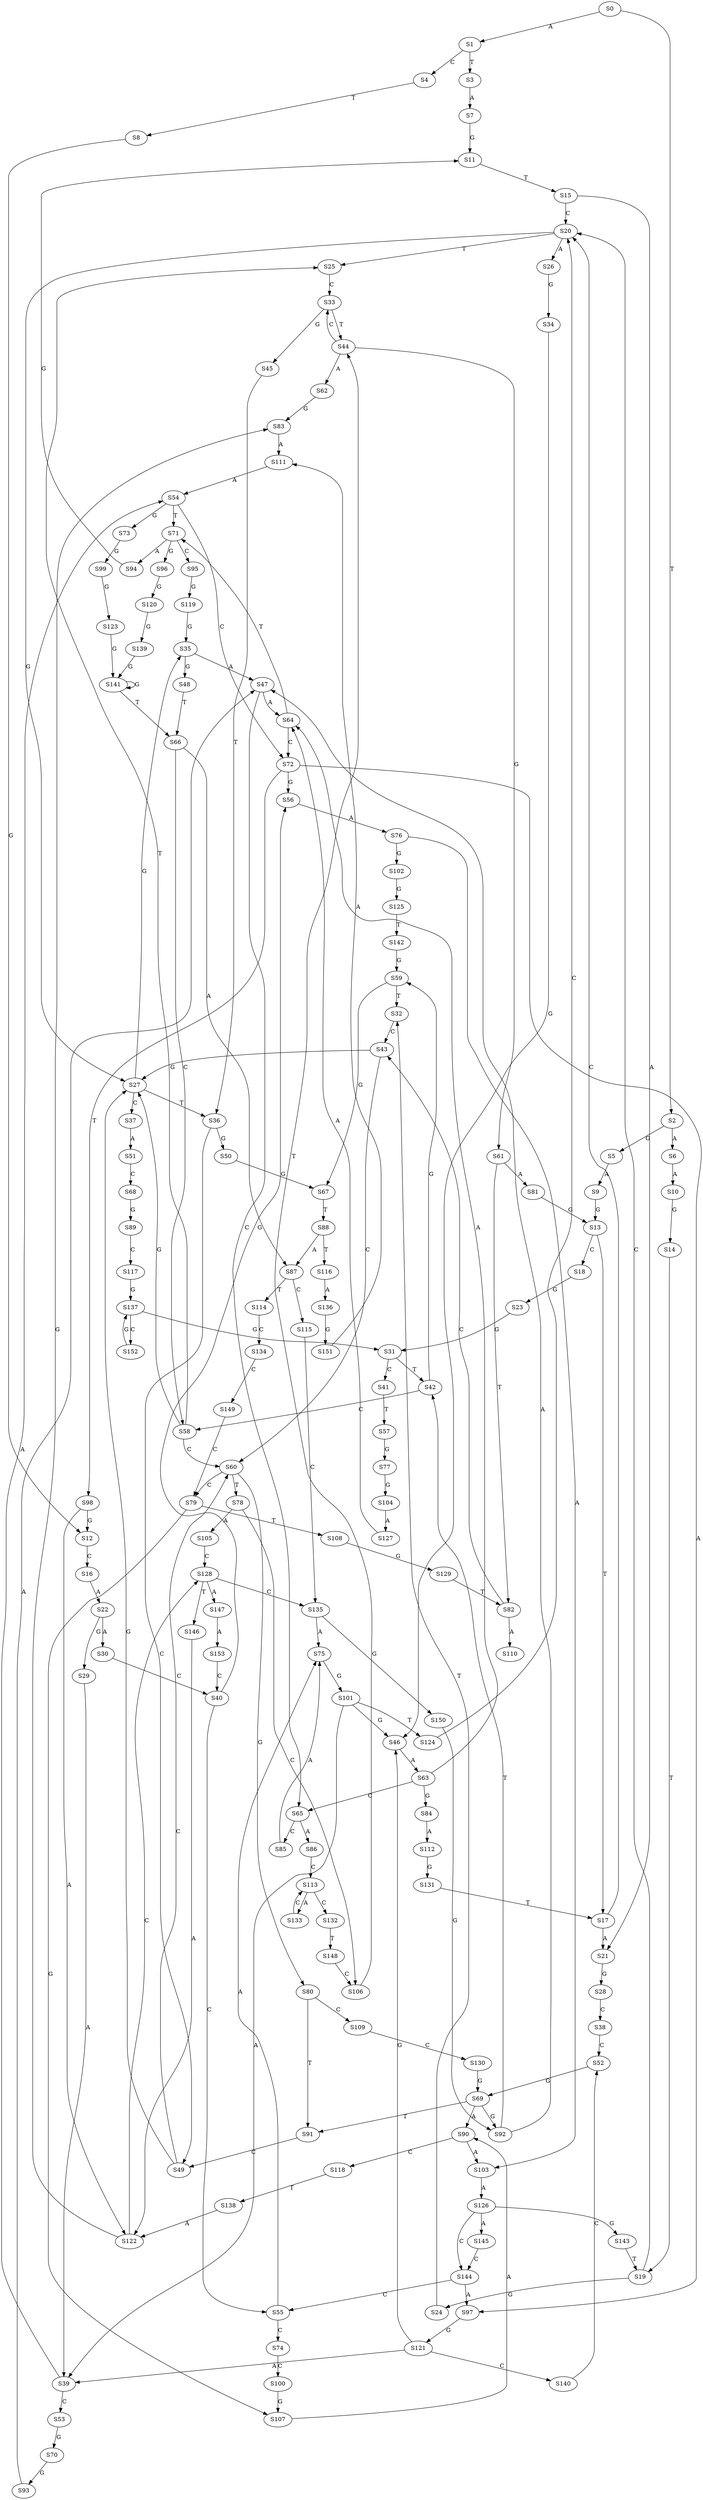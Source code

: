 strict digraph  {
	S0 -> S1 [ label = A ];
	S0 -> S2 [ label = T ];
	S1 -> S3 [ label = T ];
	S1 -> S4 [ label = C ];
	S2 -> S5 [ label = G ];
	S2 -> S6 [ label = A ];
	S3 -> S7 [ label = A ];
	S4 -> S8 [ label = T ];
	S5 -> S9 [ label = A ];
	S6 -> S10 [ label = A ];
	S7 -> S11 [ label = G ];
	S8 -> S12 [ label = G ];
	S9 -> S13 [ label = G ];
	S10 -> S14 [ label = G ];
	S11 -> S15 [ label = T ];
	S12 -> S16 [ label = C ];
	S13 -> S17 [ label = T ];
	S13 -> S18 [ label = C ];
	S14 -> S19 [ label = T ];
	S15 -> S20 [ label = C ];
	S15 -> S21 [ label = A ];
	S16 -> S22 [ label = A ];
	S17 -> S21 [ label = A ];
	S17 -> S20 [ label = C ];
	S18 -> S23 [ label = G ];
	S19 -> S24 [ label = G ];
	S19 -> S20 [ label = C ];
	S20 -> S25 [ label = T ];
	S20 -> S26 [ label = A ];
	S20 -> S27 [ label = G ];
	S21 -> S28 [ label = G ];
	S22 -> S29 [ label = G ];
	S22 -> S30 [ label = A ];
	S23 -> S31 [ label = G ];
	S24 -> S32 [ label = T ];
	S25 -> S33 [ label = C ];
	S26 -> S34 [ label = G ];
	S27 -> S35 [ label = G ];
	S27 -> S36 [ label = T ];
	S27 -> S37 [ label = C ];
	S28 -> S38 [ label = C ];
	S29 -> S39 [ label = A ];
	S30 -> S40 [ label = C ];
	S31 -> S41 [ label = C ];
	S31 -> S42 [ label = T ];
	S32 -> S43 [ label = C ];
	S33 -> S44 [ label = T ];
	S33 -> S45 [ label = G ];
	S34 -> S46 [ label = G ];
	S35 -> S47 [ label = A ];
	S35 -> S48 [ label = G ];
	S36 -> S49 [ label = C ];
	S36 -> S50 [ label = G ];
	S37 -> S51 [ label = A ];
	S38 -> S52 [ label = C ];
	S39 -> S53 [ label = C ];
	S39 -> S54 [ label = A ];
	S40 -> S55 [ label = C ];
	S40 -> S56 [ label = G ];
	S41 -> S57 [ label = T ];
	S42 -> S58 [ label = C ];
	S42 -> S59 [ label = G ];
	S43 -> S27 [ label = G ];
	S43 -> S60 [ label = C ];
	S44 -> S61 [ label = G ];
	S44 -> S33 [ label = C ];
	S44 -> S62 [ label = A ];
	S45 -> S36 [ label = T ];
	S46 -> S63 [ label = A ];
	S47 -> S64 [ label = A ];
	S47 -> S65 [ label = C ];
	S48 -> S66 [ label = T ];
	S49 -> S27 [ label = G ];
	S49 -> S60 [ label = C ];
	S50 -> S67 [ label = G ];
	S51 -> S68 [ label = C ];
	S52 -> S69 [ label = G ];
	S53 -> S70 [ label = G ];
	S54 -> S71 [ label = T ];
	S54 -> S72 [ label = C ];
	S54 -> S73 [ label = G ];
	S55 -> S74 [ label = C ];
	S55 -> S75 [ label = A ];
	S56 -> S76 [ label = A ];
	S57 -> S77 [ label = G ];
	S58 -> S60 [ label = C ];
	S58 -> S27 [ label = G ];
	S58 -> S25 [ label = T ];
	S59 -> S32 [ label = T ];
	S59 -> S67 [ label = G ];
	S60 -> S78 [ label = T ];
	S60 -> S79 [ label = C ];
	S60 -> S80 [ label = G ];
	S61 -> S81 [ label = A ];
	S61 -> S82 [ label = T ];
	S62 -> S83 [ label = G ];
	S63 -> S64 [ label = A ];
	S63 -> S65 [ label = C ];
	S63 -> S84 [ label = G ];
	S64 -> S71 [ label = T ];
	S64 -> S72 [ label = C ];
	S65 -> S85 [ label = C ];
	S65 -> S86 [ label = A ];
	S66 -> S87 [ label = A ];
	S66 -> S58 [ label = C ];
	S67 -> S88 [ label = T ];
	S68 -> S89 [ label = G ];
	S69 -> S90 [ label = A ];
	S69 -> S91 [ label = T ];
	S69 -> S92 [ label = G ];
	S70 -> S93 [ label = G ];
	S71 -> S94 [ label = A ];
	S71 -> S95 [ label = C ];
	S71 -> S96 [ label = G ];
	S72 -> S97 [ label = A ];
	S72 -> S56 [ label = G ];
	S72 -> S98 [ label = T ];
	S73 -> S99 [ label = G ];
	S74 -> S100 [ label = C ];
	S75 -> S101 [ label = G ];
	S76 -> S102 [ label = G ];
	S76 -> S103 [ label = A ];
	S77 -> S104 [ label = G ];
	S78 -> S105 [ label = A ];
	S78 -> S106 [ label = C ];
	S79 -> S107 [ label = G ];
	S79 -> S108 [ label = T ];
	S80 -> S109 [ label = C ];
	S80 -> S91 [ label = T ];
	S81 -> S13 [ label = G ];
	S82 -> S110 [ label = A ];
	S82 -> S43 [ label = C ];
	S83 -> S111 [ label = A ];
	S84 -> S112 [ label = A ];
	S85 -> S75 [ label = A ];
	S86 -> S113 [ label = C ];
	S87 -> S114 [ label = T ];
	S87 -> S115 [ label = C ];
	S88 -> S87 [ label = A ];
	S88 -> S116 [ label = T ];
	S89 -> S117 [ label = C ];
	S90 -> S103 [ label = A ];
	S90 -> S118 [ label = C ];
	S91 -> S49 [ label = C ];
	S92 -> S47 [ label = A ];
	S92 -> S42 [ label = T ];
	S93 -> S47 [ label = A ];
	S94 -> S11 [ label = G ];
	S95 -> S119 [ label = G ];
	S96 -> S120 [ label = G ];
	S97 -> S121 [ label = G ];
	S98 -> S12 [ label = G ];
	S98 -> S122 [ label = A ];
	S99 -> S123 [ label = G ];
	S100 -> S107 [ label = G ];
	S101 -> S124 [ label = T ];
	S101 -> S46 [ label = G ];
	S101 -> S39 [ label = A ];
	S102 -> S125 [ label = G ];
	S103 -> S126 [ label = A ];
	S104 -> S127 [ label = A ];
	S105 -> S128 [ label = C ];
	S106 -> S44 [ label = T ];
	S107 -> S90 [ label = A ];
	S108 -> S129 [ label = G ];
	S109 -> S130 [ label = C ];
	S111 -> S54 [ label = A ];
	S112 -> S131 [ label = G ];
	S113 -> S132 [ label = C ];
	S113 -> S133 [ label = A ];
	S114 -> S134 [ label = C ];
	S115 -> S135 [ label = C ];
	S116 -> S136 [ label = A ];
	S117 -> S137 [ label = G ];
	S118 -> S138 [ label = T ];
	S119 -> S35 [ label = G ];
	S120 -> S139 [ label = G ];
	S121 -> S46 [ label = G ];
	S121 -> S140 [ label = C ];
	S121 -> S39 [ label = A ];
	S122 -> S83 [ label = G ];
	S122 -> S128 [ label = C ];
	S123 -> S141 [ label = G ];
	S124 -> S20 [ label = C ];
	S125 -> S142 [ label = T ];
	S126 -> S143 [ label = G ];
	S126 -> S144 [ label = C ];
	S126 -> S145 [ label = A ];
	S127 -> S64 [ label = A ];
	S128 -> S135 [ label = C ];
	S128 -> S146 [ label = T ];
	S128 -> S147 [ label = A ];
	S129 -> S82 [ label = T ];
	S130 -> S69 [ label = G ];
	S131 -> S17 [ label = T ];
	S132 -> S148 [ label = T ];
	S133 -> S113 [ label = C ];
	S134 -> S149 [ label = C ];
	S135 -> S75 [ label = A ];
	S135 -> S150 [ label = G ];
	S136 -> S151 [ label = G ];
	S137 -> S31 [ label = G ];
	S137 -> S152 [ label = C ];
	S138 -> S122 [ label = A ];
	S139 -> S141 [ label = G ];
	S140 -> S52 [ label = C ];
	S141 -> S66 [ label = T ];
	S141 -> S141 [ label = G ];
	S142 -> S59 [ label = G ];
	S143 -> S19 [ label = T ];
	S144 -> S55 [ label = C ];
	S144 -> S97 [ label = A ];
	S145 -> S144 [ label = C ];
	S146 -> S122 [ label = A ];
	S147 -> S153 [ label = A ];
	S148 -> S106 [ label = C ];
	S149 -> S79 [ label = C ];
	S150 -> S92 [ label = G ];
	S151 -> S111 [ label = A ];
	S152 -> S137 [ label = G ];
	S153 -> S40 [ label = C ];
}
